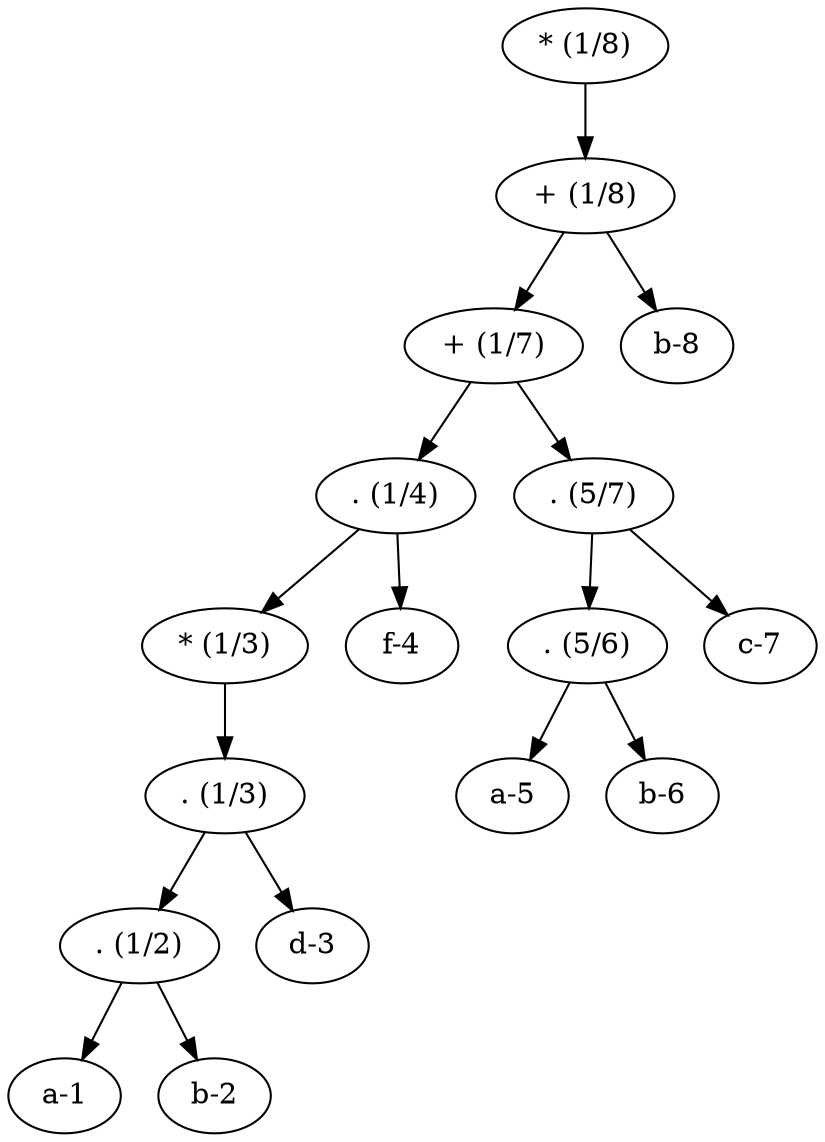 digraph G{
	node1 [label = "* (1/8)"];
	node1 -> node2;
	node2 [label = "+ (1/8)"];
	node2 -> node3;
	node3 [label = "+ (1/7)"];
	node3 -> node4;
	node4 [label = ". (1/4)"];
	node4 -> node5;
	node5 [label = "* (1/3)"];
	node5 -> node6;
	node6 [label = ". (1/3)"];
	node6 -> node7;
	node7 [label = ". (1/2)"];
	node7 -> node8;
	node8 [label = "a-1"];
	node7 -> node10;
	node10 [label = "b-2"];
	node6 -> node12;
	node12 [label = "d-3"];
	node4 -> node14;
	node14 [label = "f-4"];
	node3 -> node16;
	node16 [label = ". (5/7)"];
	node16 -> node17;
	node17 [label = ". (5/6)"];
	node17 -> node18;
	node18 [label = "a-5"];
	node17 -> node20;
	node20 [label = "b-6"];
	node16 -> node22;
	node22 [label = "c-7"];
	node2 -> node24;
	node24 [label = "b-8"];
}
